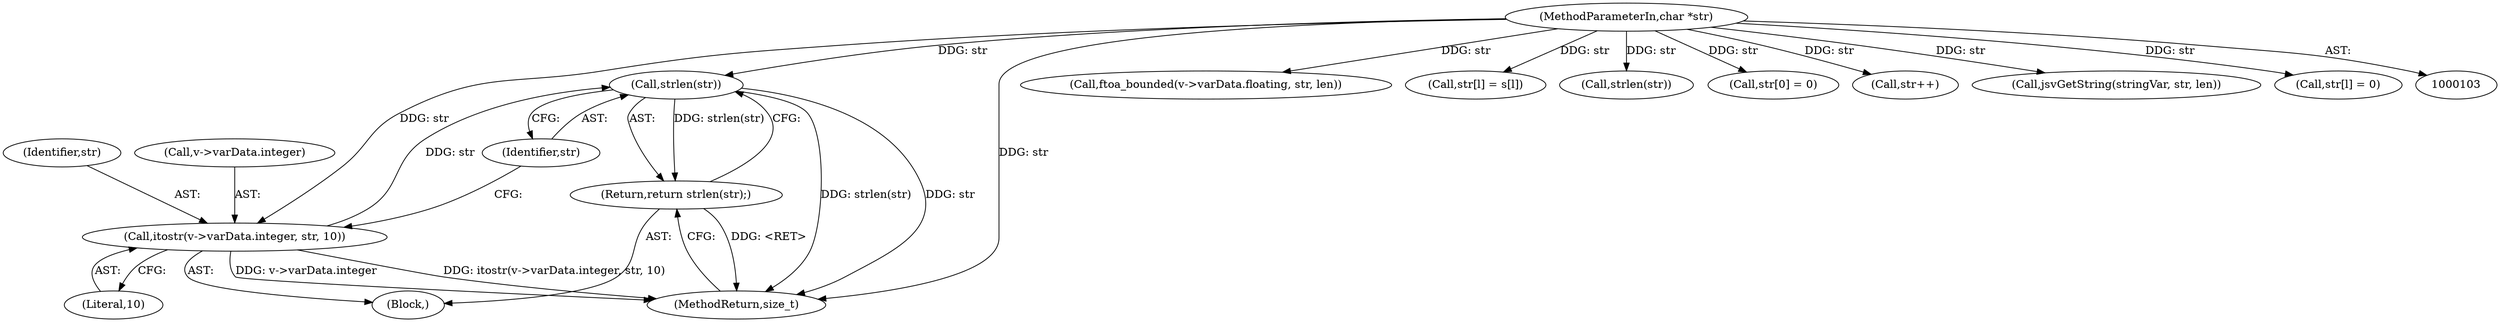 digraph "0_Espruino_ce1924193862d58cb43d3d4d9dada710a8361b89@API" {
"1000165" [label="(Call,strlen(str))"];
"1000156" [label="(Call,itostr(v->varData.integer, str, 10))"];
"1000105" [label="(MethodParameterIn,char *str)"];
"1000164" [label="(Return,return strlen(str);)"];
"1000162" [label="(Identifier,str)"];
"1000156" [label="(Call,itostr(v->varData.integer, str, 10))"];
"1000172" [label="(Call,ftoa_bounded(v->varData.floating, str, len))"];
"1000166" [label="(Identifier,str)"];
"1000135" [label="(Call,str[l] = s[l])"];
"1000163" [label="(Literal,10)"];
"1000164" [label="(Return,return strlen(str);)"];
"1000279" [label="(MethodReturn,size_t)"];
"1000181" [label="(Call,strlen(str))"];
"1000269" [label="(Call,str[0] = 0)"];
"1000224" [label="(Call,str++)"];
"1000105" [label="(MethodParameterIn,char *str)"];
"1000157" [label="(Call,v->varData.integer)"];
"1000259" [label="(Call,jsvGetString(stringVar, str, len))"];
"1000144" [label="(Call,str[l] = 0)"];
"1000155" [label="(Block,)"];
"1000165" [label="(Call,strlen(str))"];
"1000165" -> "1000164"  [label="AST: "];
"1000165" -> "1000166"  [label="CFG: "];
"1000166" -> "1000165"  [label="AST: "];
"1000164" -> "1000165"  [label="CFG: "];
"1000165" -> "1000279"  [label="DDG: str"];
"1000165" -> "1000279"  [label="DDG: strlen(str)"];
"1000165" -> "1000164"  [label="DDG: strlen(str)"];
"1000156" -> "1000165"  [label="DDG: str"];
"1000105" -> "1000165"  [label="DDG: str"];
"1000156" -> "1000155"  [label="AST: "];
"1000156" -> "1000163"  [label="CFG: "];
"1000157" -> "1000156"  [label="AST: "];
"1000162" -> "1000156"  [label="AST: "];
"1000163" -> "1000156"  [label="AST: "];
"1000166" -> "1000156"  [label="CFG: "];
"1000156" -> "1000279"  [label="DDG: v->varData.integer"];
"1000156" -> "1000279"  [label="DDG: itostr(v->varData.integer, str, 10)"];
"1000105" -> "1000156"  [label="DDG: str"];
"1000105" -> "1000103"  [label="AST: "];
"1000105" -> "1000279"  [label="DDG: str"];
"1000105" -> "1000135"  [label="DDG: str"];
"1000105" -> "1000144"  [label="DDG: str"];
"1000105" -> "1000172"  [label="DDG: str"];
"1000105" -> "1000181"  [label="DDG: str"];
"1000105" -> "1000224"  [label="DDG: str"];
"1000105" -> "1000259"  [label="DDG: str"];
"1000105" -> "1000269"  [label="DDG: str"];
"1000164" -> "1000155"  [label="AST: "];
"1000279" -> "1000164"  [label="CFG: "];
"1000164" -> "1000279"  [label="DDG: <RET>"];
}
